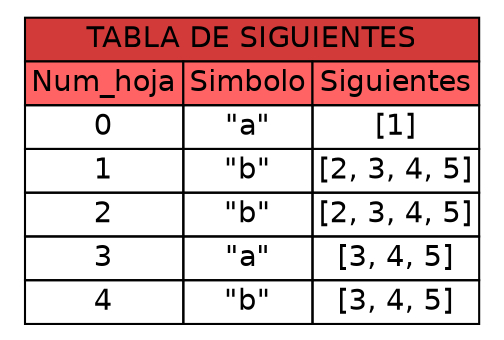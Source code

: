 digraph G {
    rankdir=LR
    node [shape=none fontname=Helvetica]

    A [label=<
      <TABLE BORDER="0" CELLBORDER="1" CELLSPACING="0">
       <TR PORT="header">
        <TD BGCOLOR="#d23939" COLSPAN="3">TABLA DE SIGUIENTES</TD>
       </TR>
       <TR>
        <TD BGCOLOR="#ff6363">Num_hoja</TD>
        <TD BGCOLOR="#ff6363">Simbolo</TD>
        <TD BGCOLOR="#ff6363">Siguientes</TD>
       </TR><TR>
<TD>0</TD>
<TD>"a"</TD>
<TD>[1]</TD>
</TR>
<TR>
<TD>1</TD>
<TD>"b"</TD>
<TD>[2, 3, 4, 5]</TD>
</TR>
<TR>
<TD>2</TD>
<TD>"b"</TD>
<TD>[2, 3, 4, 5]</TD>
</TR>
<TR>
<TD>3</TD>
<TD>"a"</TD>
<TD>[3, 4, 5]</TD>
</TR>
<TR>
<TD>4</TD>
<TD>"b"</TD>
<TD>[3, 4, 5]</TD>
</TR>
</TABLE>
    >];
}
